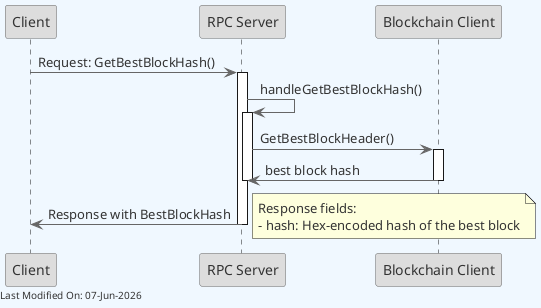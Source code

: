 @startuml
skinparam backgroundColor #F0F8FF
skinparam defaultFontColor #333333
skinparam arrowColor #666666

' Define borders for all elements
skinparam entity {
  BorderColor #666666
  BackgroundColor #DDDDDD
}

skinparam control {
  BorderColor #666666
  BackgroundColor #DDDDDD
}

skinparam participant {
  BorderColor #666666
  BackgroundColor #DDDDDD
}



participant Client
participant "RPC Server" as RPC
participant "Blockchain Client" as Blockchain

Client -> RPC : Request: GetBestBlockHash()
activate RPC
RPC -> RPC: handleGetBestBlockHash()

activate RPC
RPC -> Blockchain : GetBestBlockHeader()

activate Blockchain
Blockchain -> RPC : best block hash
deactivate Blockchain

deactivate RPC
RPC -> Client : Response with BestBlockHash
note right
Response fields:
- hash: Hex-encoded hash of the best block
end note
deactivate RPC

left footer Last Modified On: %date("dd-MMM-yyyy")

@enduml
